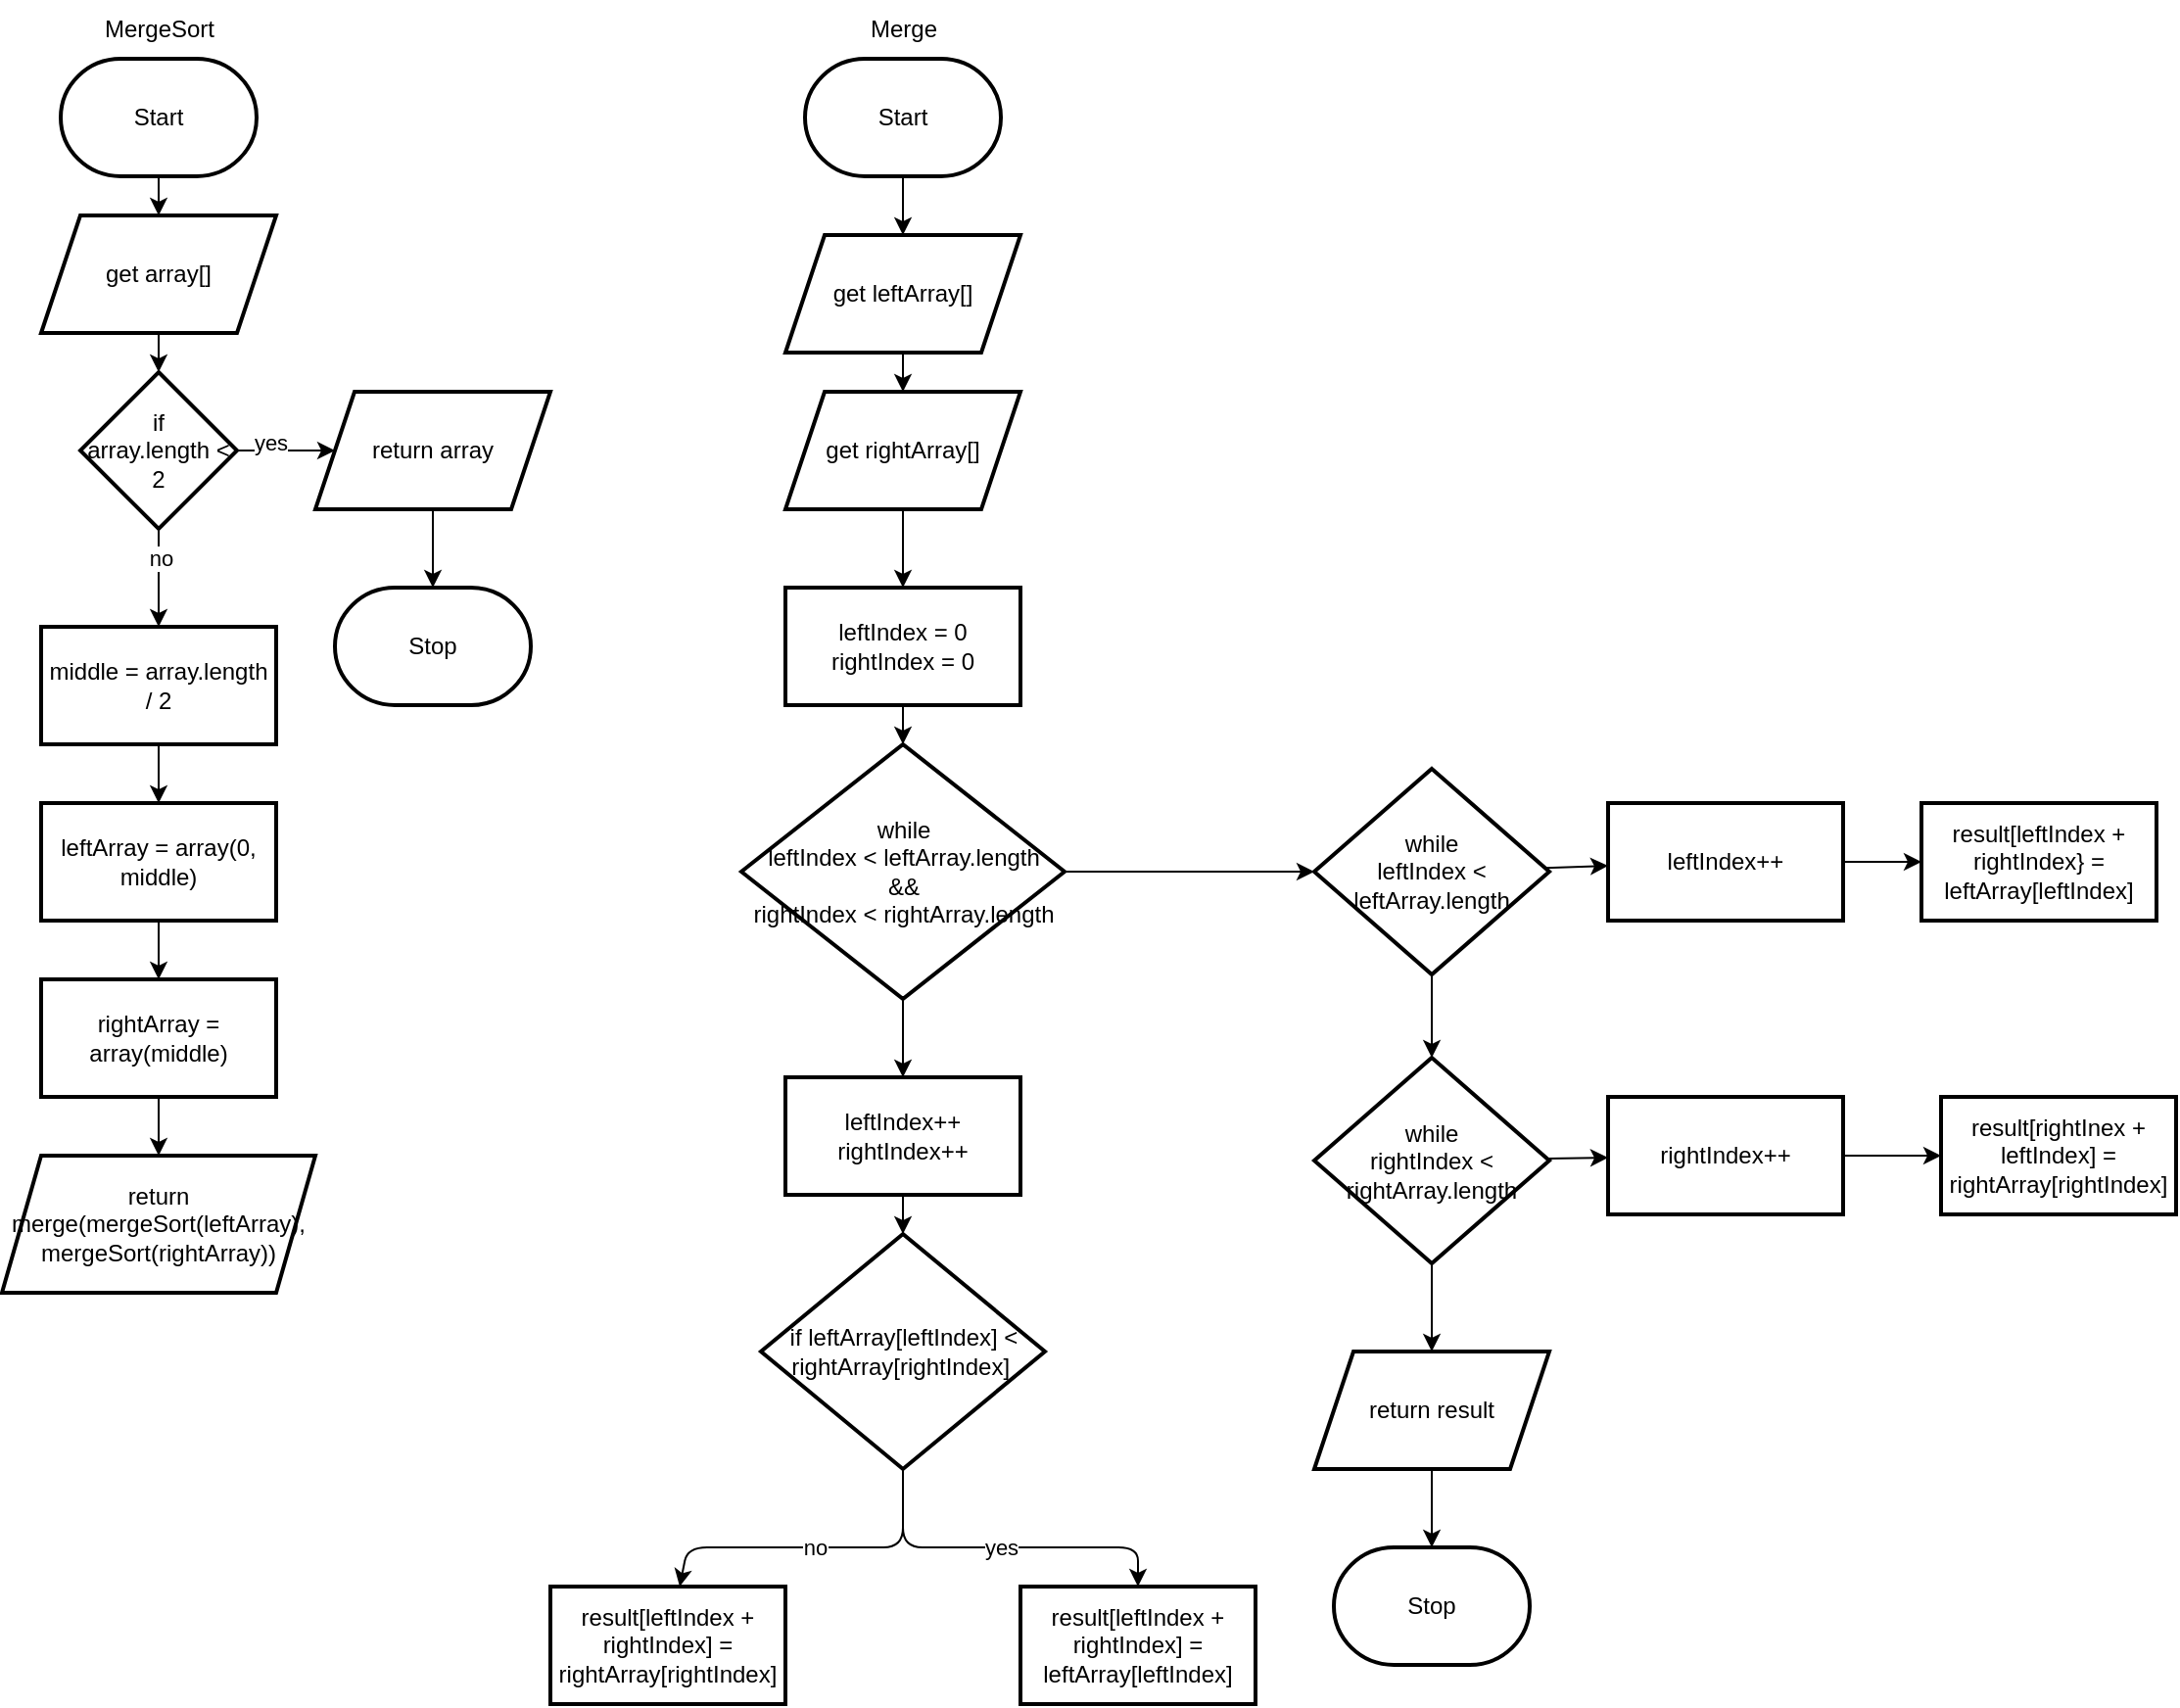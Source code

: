 <mxfile>
    <diagram id="Sf044aKownSGk3jitRA2" name="Page-1">
        <mxGraphModel dx="1115" dy="712" grid="1" gridSize="10" guides="1" tooltips="1" connect="1" arrows="1" fold="1" page="1" pageScale="1" pageWidth="850" pageHeight="1100" math="0" shadow="0">
            <root>
                <mxCell id="0"/>
                <mxCell id="1" parent="0"/>
                <mxCell id="4" value="" style="edgeStyle=none;html=1;" parent="1" source="2" target="3" edge="1">
                    <mxGeometry relative="1" as="geometry"/>
                </mxCell>
                <mxCell id="2" value="Start" style="strokeWidth=2;html=1;shape=mxgraph.flowchart.terminator;whiteSpace=wrap;" parent="1" vertex="1">
                    <mxGeometry x="130" y="30" width="100" height="60" as="geometry"/>
                </mxCell>
                <mxCell id="13" value="" style="edgeStyle=none;html=1;" parent="1" source="3" target="12" edge="1">
                    <mxGeometry relative="1" as="geometry"/>
                </mxCell>
                <mxCell id="3" value="get array[]" style="shape=parallelogram;perimeter=parallelogramPerimeter;whiteSpace=wrap;html=1;fixedSize=1;strokeWidth=2;" parent="1" vertex="1">
                    <mxGeometry x="120" y="110" width="120" height="60" as="geometry"/>
                </mxCell>
                <mxCell id="15" value="" style="edgeStyle=none;html=1;" parent="1" source="12" target="14" edge="1">
                    <mxGeometry relative="1" as="geometry"/>
                </mxCell>
                <mxCell id="16" value="yes" style="edgeLabel;html=1;align=center;verticalAlign=middle;resizable=0;points=[];" parent="15" vertex="1" connectable="0">
                    <mxGeometry x="-0.343" y="4" relative="1" as="geometry">
                        <mxPoint as="offset"/>
                    </mxGeometry>
                </mxCell>
                <mxCell id="18" value="" style="edgeStyle=none;html=1;" parent="1" source="12" target="17" edge="1">
                    <mxGeometry relative="1" as="geometry"/>
                </mxCell>
                <mxCell id="19" value="no" style="edgeLabel;html=1;align=center;verticalAlign=middle;resizable=0;points=[];" parent="18" vertex="1" connectable="0">
                    <mxGeometry x="-0.422" y="1" relative="1" as="geometry">
                        <mxPoint as="offset"/>
                    </mxGeometry>
                </mxCell>
                <mxCell id="12" value="if&lt;br&gt;array.length &amp;lt; 2" style="rhombus;whiteSpace=wrap;html=1;strokeWidth=2;" parent="1" vertex="1">
                    <mxGeometry x="140" y="190" width="80" height="80" as="geometry"/>
                </mxCell>
                <mxCell id="31" value="" style="edgeStyle=none;html=1;" parent="1" source="14" target="30" edge="1">
                    <mxGeometry relative="1" as="geometry"/>
                </mxCell>
                <mxCell id="14" value="return array" style="shape=parallelogram;perimeter=parallelogramPerimeter;whiteSpace=wrap;html=1;fixedSize=1;strokeWidth=2;" parent="1" vertex="1">
                    <mxGeometry x="260" y="200" width="120" height="60" as="geometry"/>
                </mxCell>
                <mxCell id="21" value="" style="edgeStyle=none;html=1;" parent="1" source="17" target="20" edge="1">
                    <mxGeometry relative="1" as="geometry"/>
                </mxCell>
                <mxCell id="17" value="middle = array.length / 2" style="whiteSpace=wrap;html=1;strokeWidth=2;" parent="1" vertex="1">
                    <mxGeometry x="120" y="320" width="120" height="60" as="geometry"/>
                </mxCell>
                <mxCell id="23" value="" style="edgeStyle=none;html=1;" parent="1" source="20" target="22" edge="1">
                    <mxGeometry relative="1" as="geometry"/>
                </mxCell>
                <mxCell id="20" value="leftArray = array(0, middle)" style="whiteSpace=wrap;html=1;strokeWidth=2;" parent="1" vertex="1">
                    <mxGeometry x="120" y="410" width="120" height="60" as="geometry"/>
                </mxCell>
                <mxCell id="25" value="" style="edgeStyle=none;html=1;" parent="1" source="22" target="24" edge="1">
                    <mxGeometry relative="1" as="geometry"/>
                </mxCell>
                <mxCell id="22" value="rightArray = array(middle)" style="whiteSpace=wrap;html=1;strokeWidth=2;" parent="1" vertex="1">
                    <mxGeometry x="120" y="500" width="120" height="60" as="geometry"/>
                </mxCell>
                <mxCell id="24" value="return merge(mergeSort(leftArray), mergeSort(rightArray))" style="shape=parallelogram;perimeter=parallelogramPerimeter;whiteSpace=wrap;html=1;fixedSize=1;strokeWidth=2;" parent="1" vertex="1">
                    <mxGeometry x="100" y="590" width="160" height="70" as="geometry"/>
                </mxCell>
                <mxCell id="26" value="MergeSort" style="text;html=1;align=center;verticalAlign=middle;resizable=0;points=[];autosize=1;strokeColor=none;fillColor=none;" parent="1" vertex="1">
                    <mxGeometry x="140" width="80" height="30" as="geometry"/>
                </mxCell>
                <mxCell id="30" value="Stop" style="strokeWidth=2;html=1;shape=mxgraph.flowchart.terminator;whiteSpace=wrap;" parent="1" vertex="1">
                    <mxGeometry x="270" y="300" width="100" height="60" as="geometry"/>
                </mxCell>
                <mxCell id="35" value="" style="edgeStyle=none;html=1;" parent="1" source="32" target="34" edge="1">
                    <mxGeometry relative="1" as="geometry"/>
                </mxCell>
                <mxCell id="32" value="Start" style="strokeWidth=2;html=1;shape=mxgraph.flowchart.terminator;whiteSpace=wrap;" parent="1" vertex="1">
                    <mxGeometry x="510" y="30" width="100" height="60" as="geometry"/>
                </mxCell>
                <mxCell id="33" value="Merge" style="text;html=1;align=center;verticalAlign=middle;resizable=0;points=[];autosize=1;strokeColor=none;fillColor=none;" parent="1" vertex="1">
                    <mxGeometry x="530" width="60" height="30" as="geometry"/>
                </mxCell>
                <mxCell id="37" value="" style="edgeStyle=none;html=1;" parent="1" source="34" target="36" edge="1">
                    <mxGeometry relative="1" as="geometry"/>
                </mxCell>
                <mxCell id="34" value="get leftArray[]" style="shape=parallelogram;perimeter=parallelogramPerimeter;whiteSpace=wrap;html=1;fixedSize=1;strokeWidth=2;" parent="1" vertex="1">
                    <mxGeometry x="500" y="120" width="120" height="60" as="geometry"/>
                </mxCell>
                <mxCell id="41" value="" style="edgeStyle=none;html=1;" parent="1" source="36" target="40" edge="1">
                    <mxGeometry relative="1" as="geometry"/>
                </mxCell>
                <mxCell id="36" value="get rightArray[]" style="shape=parallelogram;perimeter=parallelogramPerimeter;whiteSpace=wrap;html=1;fixedSize=1;strokeWidth=2;" parent="1" vertex="1">
                    <mxGeometry x="500" y="200" width="120" height="60" as="geometry"/>
                </mxCell>
                <mxCell id="43" value="" style="edgeStyle=none;html=1;" parent="1" source="40" target="42" edge="1">
                    <mxGeometry relative="1" as="geometry"/>
                </mxCell>
                <mxCell id="40" value="leftIndex = 0&lt;br&gt;rightIndex = 0" style="whiteSpace=wrap;html=1;strokeWidth=2;" parent="1" vertex="1">
                    <mxGeometry x="500" y="300" width="120" height="60" as="geometry"/>
                </mxCell>
                <mxCell id="45" value="" style="edgeStyle=none;html=1;" parent="1" source="42" target="44" edge="1">
                    <mxGeometry relative="1" as="geometry"/>
                </mxCell>
                <mxCell id="61" value="" style="edgeStyle=none;html=1;" edge="1" parent="1" source="42" target="60">
                    <mxGeometry relative="1" as="geometry"/>
                </mxCell>
                <mxCell id="42" value="while&lt;br&gt;leftIndex &amp;lt; leftArray.length&lt;br&gt;&amp;amp;&amp;amp;&lt;br&gt;rightIndex &amp;lt; rightArray.length" style="rhombus;whiteSpace=wrap;html=1;strokeWidth=2;" parent="1" vertex="1">
                    <mxGeometry x="477.5" y="380" width="165" height="130" as="geometry"/>
                </mxCell>
                <mxCell id="47" value="" style="edgeStyle=none;html=1;" parent="1" source="44" target="46" edge="1">
                    <mxGeometry relative="1" as="geometry"/>
                </mxCell>
                <mxCell id="44" value="leftIndex++&lt;br&gt;rightIndex++" style="whiteSpace=wrap;html=1;strokeWidth=2;" parent="1" vertex="1">
                    <mxGeometry x="500" y="550" width="120" height="60" as="geometry"/>
                </mxCell>
                <mxCell id="51" value="yes" style="edgeStyle=none;html=1;" parent="1" source="46" target="50" edge="1">
                    <mxGeometry relative="1" as="geometry">
                        <Array as="points">
                            <mxPoint x="560" y="790"/>
                            <mxPoint x="680" y="790"/>
                        </Array>
                    </mxGeometry>
                </mxCell>
                <mxCell id="53" value="no" style="edgeStyle=none;html=1;" parent="1" source="46" target="52" edge="1">
                    <mxGeometry relative="1" as="geometry">
                        <Array as="points">
                            <mxPoint x="560" y="790"/>
                            <mxPoint x="450" y="790"/>
                        </Array>
                    </mxGeometry>
                </mxCell>
                <mxCell id="46" value="if leftArray[leftIndex] &amp;lt; rightArray[rightIndex]&amp;nbsp;" style="rhombus;whiteSpace=wrap;html=1;strokeWidth=2;" parent="1" vertex="1">
                    <mxGeometry x="487.5" y="630" width="145" height="120" as="geometry"/>
                </mxCell>
                <mxCell id="50" value="result[leftIndex + rightIndex] = leftArray[leftIndex]" style="whiteSpace=wrap;html=1;strokeWidth=2;" parent="1" vertex="1">
                    <mxGeometry x="620" y="810" width="120" height="60" as="geometry"/>
                </mxCell>
                <mxCell id="52" value="result[leftIndex + rightIndex] = rightArray[rightIndex]" style="whiteSpace=wrap;html=1;strokeWidth=2;" parent="1" vertex="1">
                    <mxGeometry x="380" y="810" width="120" height="60" as="geometry"/>
                </mxCell>
                <mxCell id="69" value="" style="edgeStyle=none;html=1;" edge="1" parent="1" source="60" target="68">
                    <mxGeometry relative="1" as="geometry"/>
                </mxCell>
                <mxCell id="72" value="" style="edgeStyle=none;html=1;" edge="1" parent="1" source="60" target="71">
                    <mxGeometry relative="1" as="geometry"/>
                </mxCell>
                <mxCell id="60" value="while&lt;br&gt;leftIndex &amp;lt; leftArray.length" style="rhombus;whiteSpace=wrap;html=1;strokeWidth=2;" vertex="1" parent="1">
                    <mxGeometry x="770" y="392.5" width="120" height="105" as="geometry"/>
                </mxCell>
                <mxCell id="64" value="result[leftIndex + rightIndex} = leftArray[leftIndex]" style="whiteSpace=wrap;html=1;strokeWidth=2;" vertex="1" parent="1">
                    <mxGeometry x="1080" y="410" width="120" height="60" as="geometry"/>
                </mxCell>
                <mxCell id="70" value="" style="edgeStyle=none;html=1;" edge="1" parent="1" source="68" target="64">
                    <mxGeometry relative="1" as="geometry"/>
                </mxCell>
                <mxCell id="68" value="leftIndex++" style="whiteSpace=wrap;html=1;strokeWidth=2;" vertex="1" parent="1">
                    <mxGeometry x="920" y="410" width="120" height="60" as="geometry"/>
                </mxCell>
                <mxCell id="74" value="" style="edgeStyle=none;html=1;" edge="1" parent="1" source="71" target="73">
                    <mxGeometry relative="1" as="geometry"/>
                </mxCell>
                <mxCell id="79" value="" style="edgeStyle=none;html=1;" edge="1" parent="1" source="71" target="78">
                    <mxGeometry relative="1" as="geometry"/>
                </mxCell>
                <mxCell id="71" value="while&lt;br&gt;rightIndex &amp;lt; rightArray.length" style="rhombus;whiteSpace=wrap;html=1;strokeWidth=2;" vertex="1" parent="1">
                    <mxGeometry x="770" y="540" width="120" height="105" as="geometry"/>
                </mxCell>
                <mxCell id="76" value="" style="edgeStyle=none;html=1;" edge="1" parent="1" source="73" target="75">
                    <mxGeometry relative="1" as="geometry"/>
                </mxCell>
                <mxCell id="73" value="rightIndex++" style="whiteSpace=wrap;html=1;strokeWidth=2;" vertex="1" parent="1">
                    <mxGeometry x="920" y="560" width="120" height="60" as="geometry"/>
                </mxCell>
                <mxCell id="75" value="result[rightInex + leftIndex] = rightArray[rightIndex]" style="whiteSpace=wrap;html=1;strokeWidth=2;" vertex="1" parent="1">
                    <mxGeometry x="1090" y="560" width="120" height="60" as="geometry"/>
                </mxCell>
                <mxCell id="81" value="" style="edgeStyle=none;html=1;" edge="1" parent="1" source="78" target="80">
                    <mxGeometry relative="1" as="geometry"/>
                </mxCell>
                <mxCell id="78" value="return result" style="shape=parallelogram;perimeter=parallelogramPerimeter;whiteSpace=wrap;html=1;fixedSize=1;strokeWidth=2;" vertex="1" parent="1">
                    <mxGeometry x="770" y="690" width="120" height="60" as="geometry"/>
                </mxCell>
                <mxCell id="80" value="Stop" style="strokeWidth=2;html=1;shape=mxgraph.flowchart.terminator;whiteSpace=wrap;" vertex="1" parent="1">
                    <mxGeometry x="780" y="790" width="100" height="60" as="geometry"/>
                </mxCell>
            </root>
        </mxGraphModel>
    </diagram>
</mxfile>